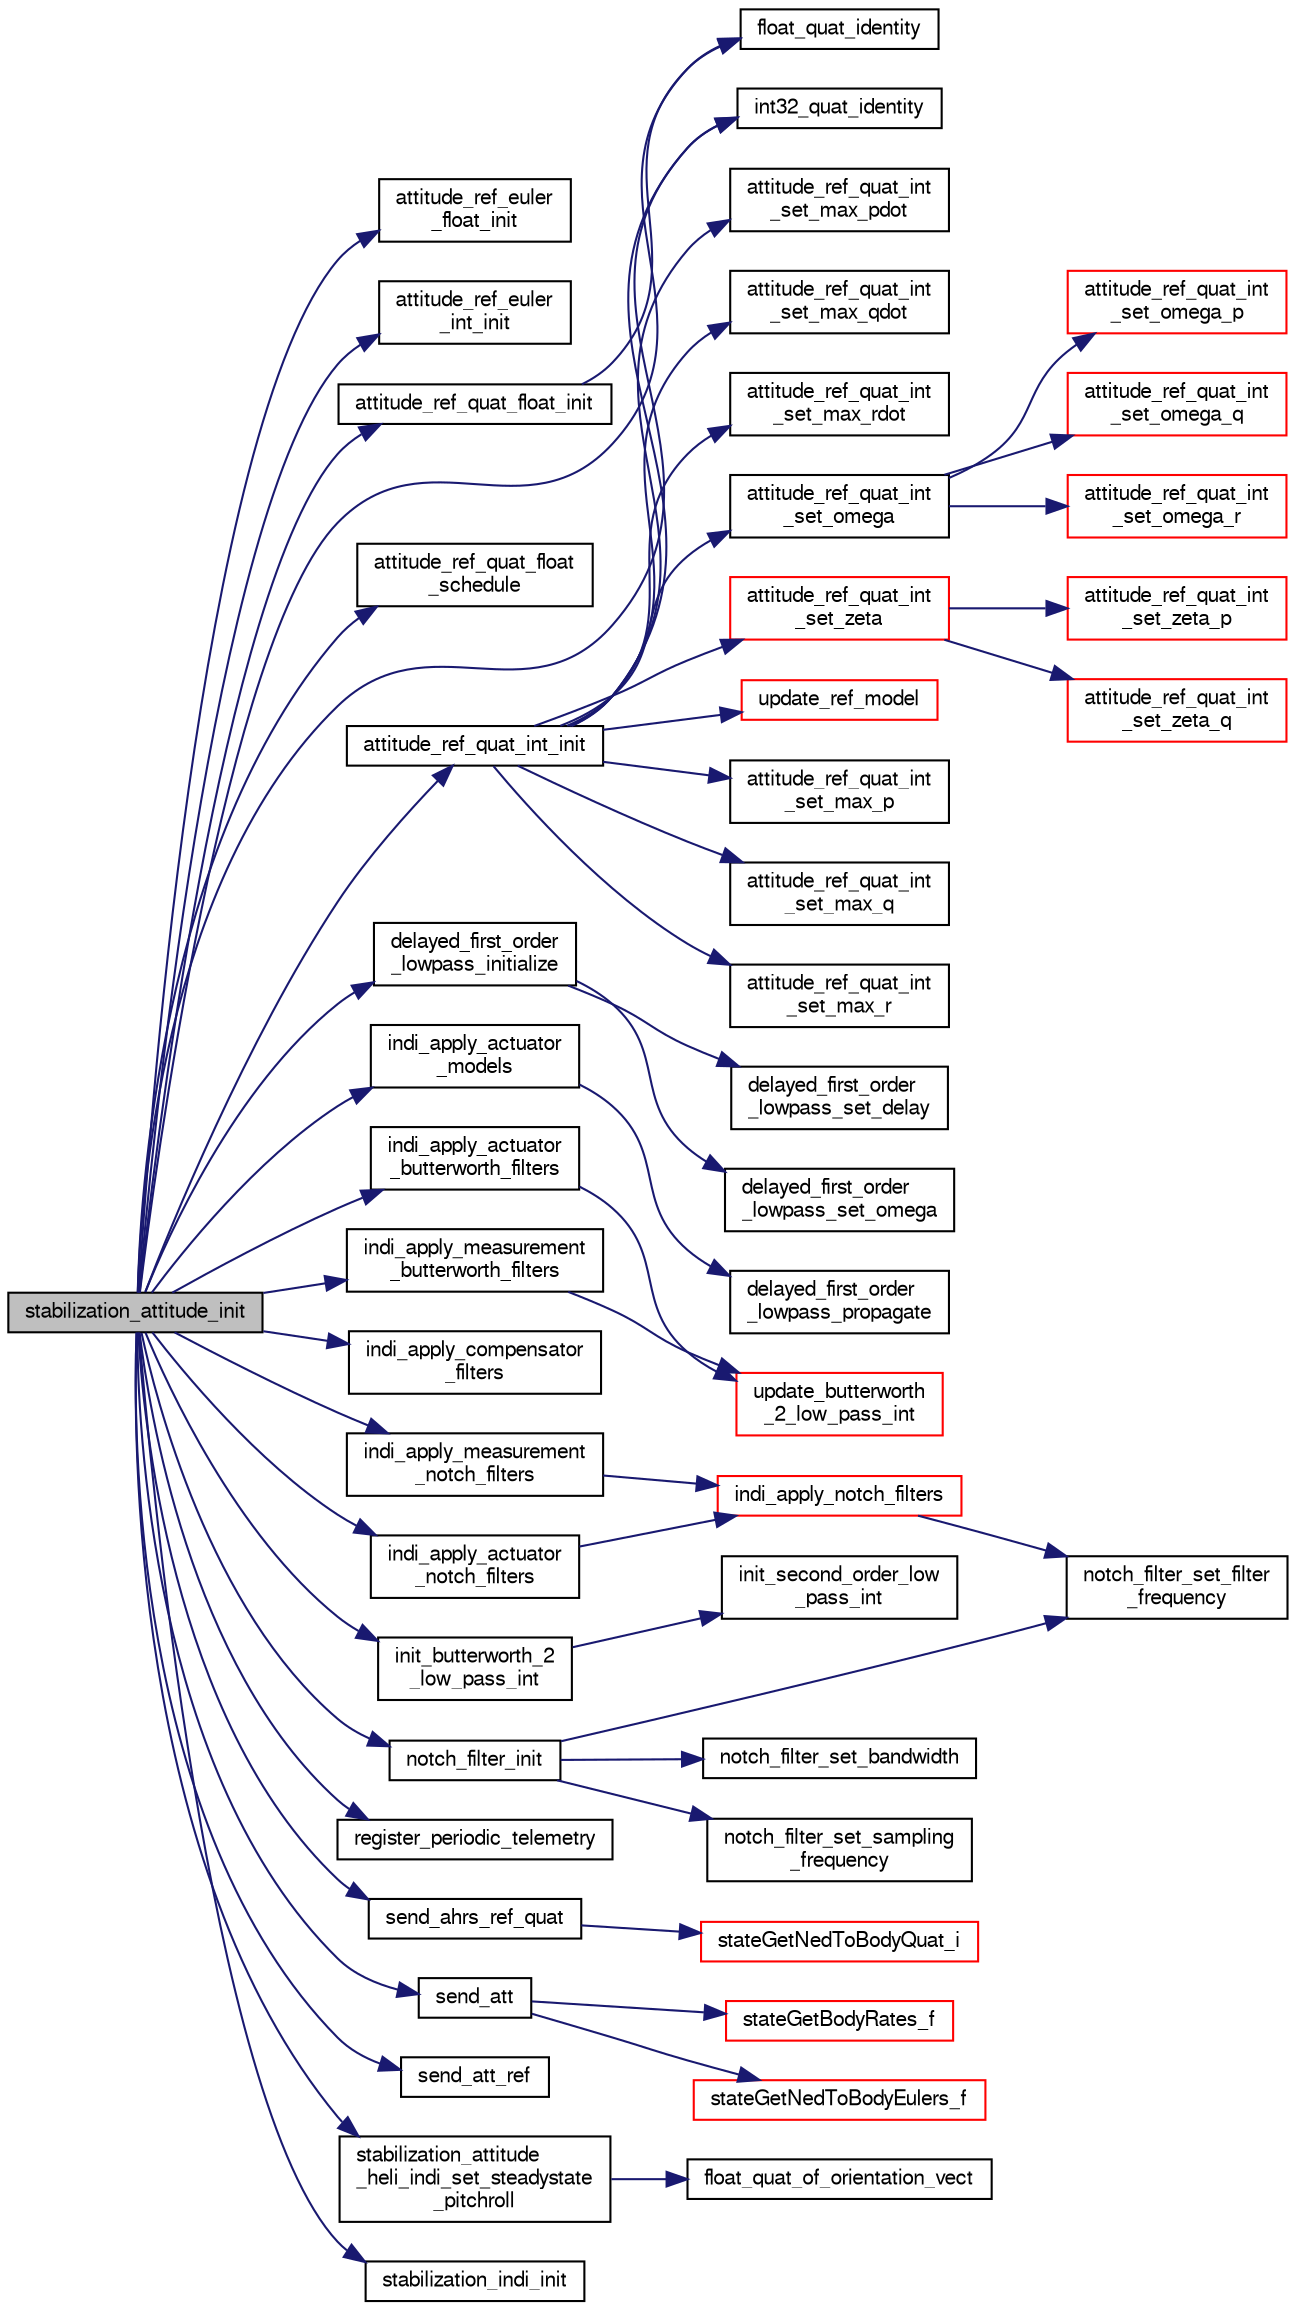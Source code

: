 digraph "stabilization_attitude_init"
{
  edge [fontname="FreeSans",fontsize="10",labelfontname="FreeSans",labelfontsize="10"];
  node [fontname="FreeSans",fontsize="10",shape=record];
  rankdir="LR";
  Node1 [label="stabilization_attitude_init",height=0.2,width=0.4,color="black", fillcolor="grey75", style="filled", fontcolor="black"];
  Node1 -> Node2 [color="midnightblue",fontsize="10",style="solid",fontname="FreeSans"];
  Node2 [label="attitude_ref_euler\l_float_init",height=0.2,width=0.4,color="black", fillcolor="white", style="filled",URL="$stabilization__attitude__ref__euler__float_8c.html#ae7e67a9910eea60b9d31f028b339f23b"];
  Node1 -> Node3 [color="midnightblue",fontsize="10",style="solid",fontname="FreeSans"];
  Node3 [label="attitude_ref_euler\l_int_init",height=0.2,width=0.4,color="black", fillcolor="white", style="filled",URL="$stabilization__attitude__ref__euler__int_8c.html#aae3bc71c17408186daa1e4675c574edf"];
  Node1 -> Node4 [color="midnightblue",fontsize="10",style="solid",fontname="FreeSans"];
  Node4 [label="attitude_ref_quat_float_init",height=0.2,width=0.4,color="black", fillcolor="white", style="filled",URL="$stabilization__attitude__ref__quat__float_8c.html#adccafd4cbec2fdd89325b6077aab281f"];
  Node4 -> Node5 [color="midnightblue",fontsize="10",style="solid",fontname="FreeSans"];
  Node5 [label="float_quat_identity",height=0.2,width=0.4,color="black", fillcolor="white", style="filled",URL="$group__math__algebra__float.html#ga0f036208343a764a0c1616264dbe31ca",tooltip="initialises a quaternion to identity "];
  Node1 -> Node6 [color="midnightblue",fontsize="10",style="solid",fontname="FreeSans"];
  Node6 [label="attitude_ref_quat_float\l_schedule",height=0.2,width=0.4,color="black", fillcolor="white", style="filled",URL="$stabilization__attitude__ref__quat__float_8c.html#af0710fdba982ba2ba559c3346894b5fc"];
  Node1 -> Node7 [color="midnightblue",fontsize="10",style="solid",fontname="FreeSans"];
  Node7 [label="attitude_ref_quat_int_init",height=0.2,width=0.4,color="black", fillcolor="white", style="filled",URL="$stabilization__attitude__ref__quat__int_8c.html#a7944325a332759a00c54a72a263d9a92"];
  Node7 -> Node8 [color="midnightblue",fontsize="10",style="solid",fontname="FreeSans"];
  Node8 [label="int32_quat_identity",height=0.2,width=0.4,color="black", fillcolor="white", style="filled",URL="$group__math__algebra__int.html#ga698f3fc474f66517868238f6f6b08fca",tooltip="initialises a quaternion to identity "];
  Node7 -> Node9 [color="midnightblue",fontsize="10",style="solid",fontname="FreeSans"];
  Node9 [label="attitude_ref_quat_int\l_set_max_p",height=0.2,width=0.4,color="black", fillcolor="white", style="filled",URL="$stabilization__attitude__ref__quat__int_8c.html#af9101a0dcd8fd3223114ad1734939c29"];
  Node7 -> Node10 [color="midnightblue",fontsize="10",style="solid",fontname="FreeSans"];
  Node10 [label="attitude_ref_quat_int\l_set_max_q",height=0.2,width=0.4,color="black", fillcolor="white", style="filled",URL="$stabilization__attitude__ref__quat__int_8c.html#ae9d70636dd5c6db89383089a6bfbc62f"];
  Node7 -> Node11 [color="midnightblue",fontsize="10",style="solid",fontname="FreeSans"];
  Node11 [label="attitude_ref_quat_int\l_set_max_r",height=0.2,width=0.4,color="black", fillcolor="white", style="filled",URL="$stabilization__attitude__ref__quat__int_8c.html#a795660682006f1de4578ab9f1ecd2c98"];
  Node7 -> Node12 [color="midnightblue",fontsize="10",style="solid",fontname="FreeSans"];
  Node12 [label="attitude_ref_quat_int\l_set_max_pdot",height=0.2,width=0.4,color="black", fillcolor="white", style="filled",URL="$stabilization__attitude__ref__quat__int_8c.html#ac63087e767f20e8f8e12bbb43a5dcd63"];
  Node7 -> Node13 [color="midnightblue",fontsize="10",style="solid",fontname="FreeSans"];
  Node13 [label="attitude_ref_quat_int\l_set_max_qdot",height=0.2,width=0.4,color="black", fillcolor="white", style="filled",URL="$stabilization__attitude__ref__quat__int_8c.html#aa526e82e1dd12e25592d4a1dabf3df0e"];
  Node7 -> Node14 [color="midnightblue",fontsize="10",style="solid",fontname="FreeSans"];
  Node14 [label="attitude_ref_quat_int\l_set_max_rdot",height=0.2,width=0.4,color="black", fillcolor="white", style="filled",URL="$stabilization__attitude__ref__quat__int_8c.html#a677908c0facae1f128acfa7debc28a92"];
  Node7 -> Node15 [color="midnightblue",fontsize="10",style="solid",fontname="FreeSans"];
  Node15 [label="attitude_ref_quat_int\l_set_omega",height=0.2,width=0.4,color="black", fillcolor="white", style="filled",URL="$stabilization__attitude__ref__quat__int_8c.html#a9ffbc82d672291b5778307b01010d1f0"];
  Node15 -> Node16 [color="midnightblue",fontsize="10",style="solid",fontname="FreeSans"];
  Node16 [label="attitude_ref_quat_int\l_set_omega_p",height=0.2,width=0.4,color="red", fillcolor="white", style="filled",URL="$stabilization__attitude__ref__quat__int_8c.html#aad3ceb824cfaf2e86ca52268af9d4774"];
  Node15 -> Node17 [color="midnightblue",fontsize="10",style="solid",fontname="FreeSans"];
  Node17 [label="attitude_ref_quat_int\l_set_omega_q",height=0.2,width=0.4,color="red", fillcolor="white", style="filled",URL="$stabilization__attitude__ref__quat__int_8c.html#aa8aeb3d2f2dc12fd1297dda5b7ca83d9"];
  Node15 -> Node18 [color="midnightblue",fontsize="10",style="solid",fontname="FreeSans"];
  Node18 [label="attitude_ref_quat_int\l_set_omega_r",height=0.2,width=0.4,color="red", fillcolor="white", style="filled",URL="$stabilization__attitude__ref__quat__int_8c.html#a8df584dca8e9daf9eabf8d462105e064"];
  Node7 -> Node19 [color="midnightblue",fontsize="10",style="solid",fontname="FreeSans"];
  Node19 [label="attitude_ref_quat_int\l_set_zeta",height=0.2,width=0.4,color="red", fillcolor="white", style="filled",URL="$stabilization__attitude__ref__quat__int_8c.html#a956440bfffc58d489aee036160a1d40e"];
  Node19 -> Node20 [color="midnightblue",fontsize="10",style="solid",fontname="FreeSans"];
  Node20 [label="attitude_ref_quat_int\l_set_zeta_p",height=0.2,width=0.4,color="red", fillcolor="white", style="filled",URL="$stabilization__attitude__ref__quat__int_8c.html#ac83375d5a340cc057ac1676ab343072f"];
  Node19 -> Node21 [color="midnightblue",fontsize="10",style="solid",fontname="FreeSans"];
  Node21 [label="attitude_ref_quat_int\l_set_zeta_q",height=0.2,width=0.4,color="red", fillcolor="white", style="filled",URL="$stabilization__attitude__ref__quat__int_8c.html#a9b60788f9066e912599fb2459289dfe4"];
  Node7 -> Node22 [color="midnightblue",fontsize="10",style="solid",fontname="FreeSans"];
  Node22 [label="update_ref_model",height=0.2,width=0.4,color="red", fillcolor="white", style="filled",URL="$stabilization__attitude__ref__quat__int_8c.html#a6bedc159cb8a8c40bc1ea0b3a5c7af06"];
  Node1 -> Node23 [color="midnightblue",fontsize="10",style="solid",fontname="FreeSans"];
  Node23 [label="delayed_first_order\l_lowpass_initialize",height=0.2,width=0.4,color="black", fillcolor="white", style="filled",URL="$delayed__first__order__lowpass__filter_8h.html#a39ce06f26138849f6a333db543608642",tooltip="delayed_first_order_lowpass_initialize "];
  Node23 -> Node24 [color="midnightblue",fontsize="10",style="solid",fontname="FreeSans"];
  Node24 [label="delayed_first_order\l_lowpass_set_delay",height=0.2,width=0.4,color="black", fillcolor="white", style="filled",URL="$delayed__first__order__lowpass__filter_8h.html#a1a8bf20fcc21ebda26bc9fa9302bfc15",tooltip="delayed_first_order_lowpass_set_delay "];
  Node23 -> Node25 [color="midnightblue",fontsize="10",style="solid",fontname="FreeSans"];
  Node25 [label="delayed_first_order\l_lowpass_set_omega",height=0.2,width=0.4,color="black", fillcolor="white", style="filled",URL="$delayed__first__order__lowpass__filter_8h.html#a54e81a69f55600acf91169bbeba73f61",tooltip="delayed_first_order_lowpass_set_omega "];
  Node1 -> Node5 [color="midnightblue",fontsize="10",style="solid",fontname="FreeSans"];
  Node1 -> Node26 [color="midnightblue",fontsize="10",style="solid",fontname="FreeSans"];
  Node26 [label="indi_apply_actuator\l_butterworth_filters",height=0.2,width=0.4,color="black", fillcolor="white", style="filled",URL="$stabilization__attitude__heli__indi_8c.html#ac1d350fac06f013cacb64da2f19b5872"];
  Node26 -> Node27 [color="midnightblue",fontsize="10",style="solid",fontname="FreeSans"];
  Node27 [label="update_butterworth\l_2_low_pass_int",height=0.2,width=0.4,color="red", fillcolor="white", style="filled",URL="$low__pass__filter_8h.html#a2f2143b974670872a03cc02fa29ed066",tooltip="Update second order Butterworth low pass filter state with a new value(fixed point version)..."];
  Node1 -> Node28 [color="midnightblue",fontsize="10",style="solid",fontname="FreeSans"];
  Node28 [label="indi_apply_actuator\l_models",height=0.2,width=0.4,color="black", fillcolor="white", style="filled",URL="$stabilization__attitude__heli__indi_8c.html#a3efc3abcc029aff6c2c9fb5e28e31b48"];
  Node28 -> Node29 [color="midnightblue",fontsize="10",style="solid",fontname="FreeSans"];
  Node29 [label="delayed_first_order\l_lowpass_propagate",height=0.2,width=0.4,color="black", fillcolor="white", style="filled",URL="$delayed__first__order__lowpass__filter_8h.html#a3ccde6f4470a690f95432a0509fd64cf",tooltip="delayed_first_order_lowpass_propagate "];
  Node1 -> Node30 [color="midnightblue",fontsize="10",style="solid",fontname="FreeSans"];
  Node30 [label="indi_apply_actuator\l_notch_filters",height=0.2,width=0.4,color="black", fillcolor="white", style="filled",URL="$stabilization__attitude__heli__indi_8c.html#ad77ea80be5e374a31b3c692012c3cda8"];
  Node30 -> Node31 [color="midnightblue",fontsize="10",style="solid",fontname="FreeSans"];
  Node31 [label="indi_apply_notch_filters",height=0.2,width=0.4,color="red", fillcolor="white", style="filled",URL="$stabilization__attitude__heli__indi_8c.html#ae40a646e45b54cc4e58115cc1942a52e"];
  Node31 -> Node32 [color="midnightblue",fontsize="10",style="solid",fontname="FreeSans"];
  Node32 [label="notch_filter_set_filter\l_frequency",height=0.2,width=0.4,color="black", fillcolor="white", style="filled",URL="$notch__filter_8h.html#ab052430d9c7810e7aa7f4172abeedd66",tooltip="Set notch filter frequency in Hz. "];
  Node1 -> Node33 [color="midnightblue",fontsize="10",style="solid",fontname="FreeSans"];
  Node33 [label="indi_apply_compensator\l_filters",height=0.2,width=0.4,color="black", fillcolor="white", style="filled",URL="$stabilization__attitude__heli__indi_8c.html#a79877044d938df5e85e72f71006af500",tooltip="The main idea of this function is to slow down a certain actuator, so that the actuator dynamics filt..."];
  Node1 -> Node34 [color="midnightblue",fontsize="10",style="solid",fontname="FreeSans"];
  Node34 [label="indi_apply_measurement\l_butterworth_filters",height=0.2,width=0.4,color="black", fillcolor="white", style="filled",URL="$stabilization__attitude__heli__indi_8c.html#a1d42d4a015d3d6fbd25f90d22dcc4c26"];
  Node34 -> Node27 [color="midnightblue",fontsize="10",style="solid",fontname="FreeSans"];
  Node1 -> Node35 [color="midnightblue",fontsize="10",style="solid",fontname="FreeSans"];
  Node35 [label="indi_apply_measurement\l_notch_filters",height=0.2,width=0.4,color="black", fillcolor="white", style="filled",URL="$stabilization__attitude__heli__indi_8c.html#a05bb204a4d2a9154f5a62904bb921278"];
  Node35 -> Node31 [color="midnightblue",fontsize="10",style="solid",fontname="FreeSans"];
  Node1 -> Node36 [color="midnightblue",fontsize="10",style="solid",fontname="FreeSans"];
  Node36 [label="init_butterworth_2\l_low_pass_int",height=0.2,width=0.4,color="black", fillcolor="white", style="filled",URL="$low__pass__filter_8h.html#a1909d1e3c0d2c64a4df66cecea703e33",tooltip="Init a second order Butterworth filter. "];
  Node36 -> Node37 [color="midnightblue",fontsize="10",style="solid",fontname="FreeSans"];
  Node37 [label="init_second_order_low\l_pass_int",height=0.2,width=0.4,color="black", fillcolor="white", style="filled",URL="$low__pass__filter_8h.html#a71eaaf92d7c19c9c82578ff686af3332",tooltip="Init second order low pass filter(fixed point version). "];
  Node1 -> Node8 [color="midnightblue",fontsize="10",style="solid",fontname="FreeSans"];
  Node1 -> Node38 [color="midnightblue",fontsize="10",style="solid",fontname="FreeSans"];
  Node38 [label="notch_filter_init",height=0.2,width=0.4,color="black", fillcolor="white", style="filled",URL="$notch__filter_8h.html#af50ebbdb691b29bda4339609b8c7a2ad",tooltip="Initialize second order notch filter. "];
  Node38 -> Node39 [color="midnightblue",fontsize="10",style="solid",fontname="FreeSans"];
  Node39 [label="notch_filter_set_bandwidth",height=0.2,width=0.4,color="black", fillcolor="white", style="filled",URL="$notch__filter_8h.html#af0a68017635e730c83735978e2bf859a",tooltip="Set bandwidth of the notch filter. "];
  Node38 -> Node32 [color="midnightblue",fontsize="10",style="solid",fontname="FreeSans"];
  Node38 -> Node40 [color="midnightblue",fontsize="10",style="solid",fontname="FreeSans"];
  Node40 [label="notch_filter_set_sampling\l_frequency",height=0.2,width=0.4,color="black", fillcolor="white", style="filled",URL="$notch__filter_8h.html#a9f102b18d534f8383077cd7dc257766a",tooltip="Set sampling frequency of the notch filter. "];
  Node1 -> Node41 [color="midnightblue",fontsize="10",style="solid",fontname="FreeSans"];
  Node41 [label="register_periodic_telemetry",height=0.2,width=0.4,color="black", fillcolor="white", style="filled",URL="$telemetry_8c.html#a8b8cf43739f06c54d16370c141b541a0",tooltip="Register a telemetry callback function. "];
  Node1 -> Node42 [color="midnightblue",fontsize="10",style="solid",fontname="FreeSans"];
  Node42 [label="send_ahrs_ref_quat",height=0.2,width=0.4,color="black", fillcolor="white", style="filled",URL="$stabilization__attitude__quat__float_8c.html#a0b0a909dbd9646ea76aa4e91b1e52474"];
  Node42 -> Node43 [color="midnightblue",fontsize="10",style="solid",fontname="FreeSans"];
  Node43 [label="stateGetNedToBodyQuat_i",height=0.2,width=0.4,color="red", fillcolor="white", style="filled",URL="$group__state__attitude.html#ga28e5de0a4822cabcfe8350e2343111ce",tooltip="Get vehicle body attitude quaternion (int). "];
  Node1 -> Node44 [color="midnightblue",fontsize="10",style="solid",fontname="FreeSans"];
  Node44 [label="send_att",height=0.2,width=0.4,color="black", fillcolor="white", style="filled",URL="$stabilization__attitude__euler__float_8c.html#ae9244e1c3c685a32cc7ac97134ea6f6d"];
  Node44 -> Node45 [color="midnightblue",fontsize="10",style="solid",fontname="FreeSans"];
  Node45 [label="stateGetBodyRates_f",height=0.2,width=0.4,color="red", fillcolor="white", style="filled",URL="$group__state__rate.html#ga086f10e8804f8e95ace9a2b1cd26a66c",tooltip="Get vehicle body angular rate (float). "];
  Node44 -> Node46 [color="midnightblue",fontsize="10",style="solid",fontname="FreeSans"];
  Node46 [label="stateGetNedToBodyEulers_f",height=0.2,width=0.4,color="red", fillcolor="white", style="filled",URL="$group__state__attitude.html#ga9a5e6bac6e7d78e1b33430e73344615b",tooltip="Get vehicle body attitude euler angles (float). "];
  Node1 -> Node47 [color="midnightblue",fontsize="10",style="solid",fontname="FreeSans"];
  Node47 [label="send_att_ref",height=0.2,width=0.4,color="black", fillcolor="white", style="filled",URL="$stabilization__attitude__euler__float_8c.html#a457dc37242ecee10254c28cb14d56ba7"];
  Node1 -> Node48 [color="midnightblue",fontsize="10",style="solid",fontname="FreeSans"];
  Node48 [label="stabilization_attitude\l_heli_indi_set_steadystate\l_pitchroll",height=0.2,width=0.4,color="black", fillcolor="white", style="filled",URL="$stabilization__attitude__heli__indi_8c.html#a7f75c220a0b5ab70d7b7f56a7ca82bbf",tooltip="stabilization_attitude_heli_indi_set_steadystate_pitchroll "];
  Node48 -> Node49 [color="midnightblue",fontsize="10",style="solid",fontname="FreeSans"];
  Node49 [label="float_quat_of_orientation_vect",height=0.2,width=0.4,color="black", fillcolor="white", style="filled",URL="$group__math__algebra__float.html#ga9698d02fc9515e6638181602aa04536a",tooltip="Quaternion from orientation vector. "];
  Node1 -> Node50 [color="midnightblue",fontsize="10",style="solid",fontname="FreeSans"];
  Node50 [label="stabilization_indi_init",height=0.2,width=0.4,color="black", fillcolor="white", style="filled",URL="$stabilization__indi_8c.html#a9b355db7dd60fd053f3fff04eccdc11b",tooltip="Function that initializes important values upon engaging INDI. "];
}
